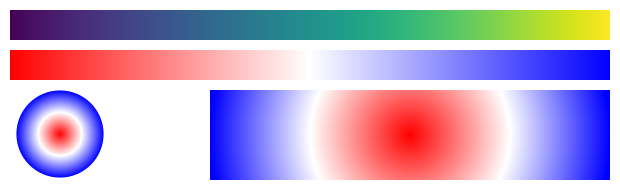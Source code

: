 {
  "$schema": "https://vega.github.io/schema/vega/v6.json",
  "width": 300,
  "padding": 5,

  "scales": [
    {
      "name": "color",
      "type": "linear",
      "range": {"scheme": "viridis"},
      "domain": [0, 100]
    }
  ],

  "marks": [
    {
      "type": "rect",
      "encode": {
        "update": {
          "width": {"signal": "width"},
          "height": {"value": 15},
          "fill": {"gradient": "color"}
        }
      }
    },
    {
      "type": "rect",
      "encode": {
        "update": {
          "y": {"value": 20},
          "width": {"signal": "width"},
          "height": {"value": 15},
          "fill": {
            "value": {
              "gradient": "linear",
              "stops": [
                {"offset": 0.0, "color": "red"},
                {"offset": 0.5, "color": "white"},
                {"offset": 1.0, "color": "blue"}
              ]
            }
          }
        }
      }
    },
    {
      "type": "symbol",
      "encode": {
        "update": {
          "x": {"value": 25},
          "y": {"value": 62},
          "size": {"value": 1900},
          "fill": {
            "value": {
              "gradient": "radial",
              "stops": [
                {"offset": 0.0, "color": "red"},
                {"offset": 0.5, "color": "white"},
                {"offset": 1.0, "color": "blue"}
              ]
            }
          }
        }
      }
    },
    {
      "type": "rect",
      "encode": {
        "update": {
          "x": {"value": 100},
          "y": {"value": 40},
          "width": {"value": 200},
          "height": {"value": 45},
          "fill": {
            "value": {
              "gradient": "radial",
              "stops": [
                {"offset": 0.0, "color": "red"},
                {"offset": 0.5, "color": "white"},
                {"offset": 1.0, "color": "blue"}
              ]
            }
          }
        }
      }
    }
  ]
}
